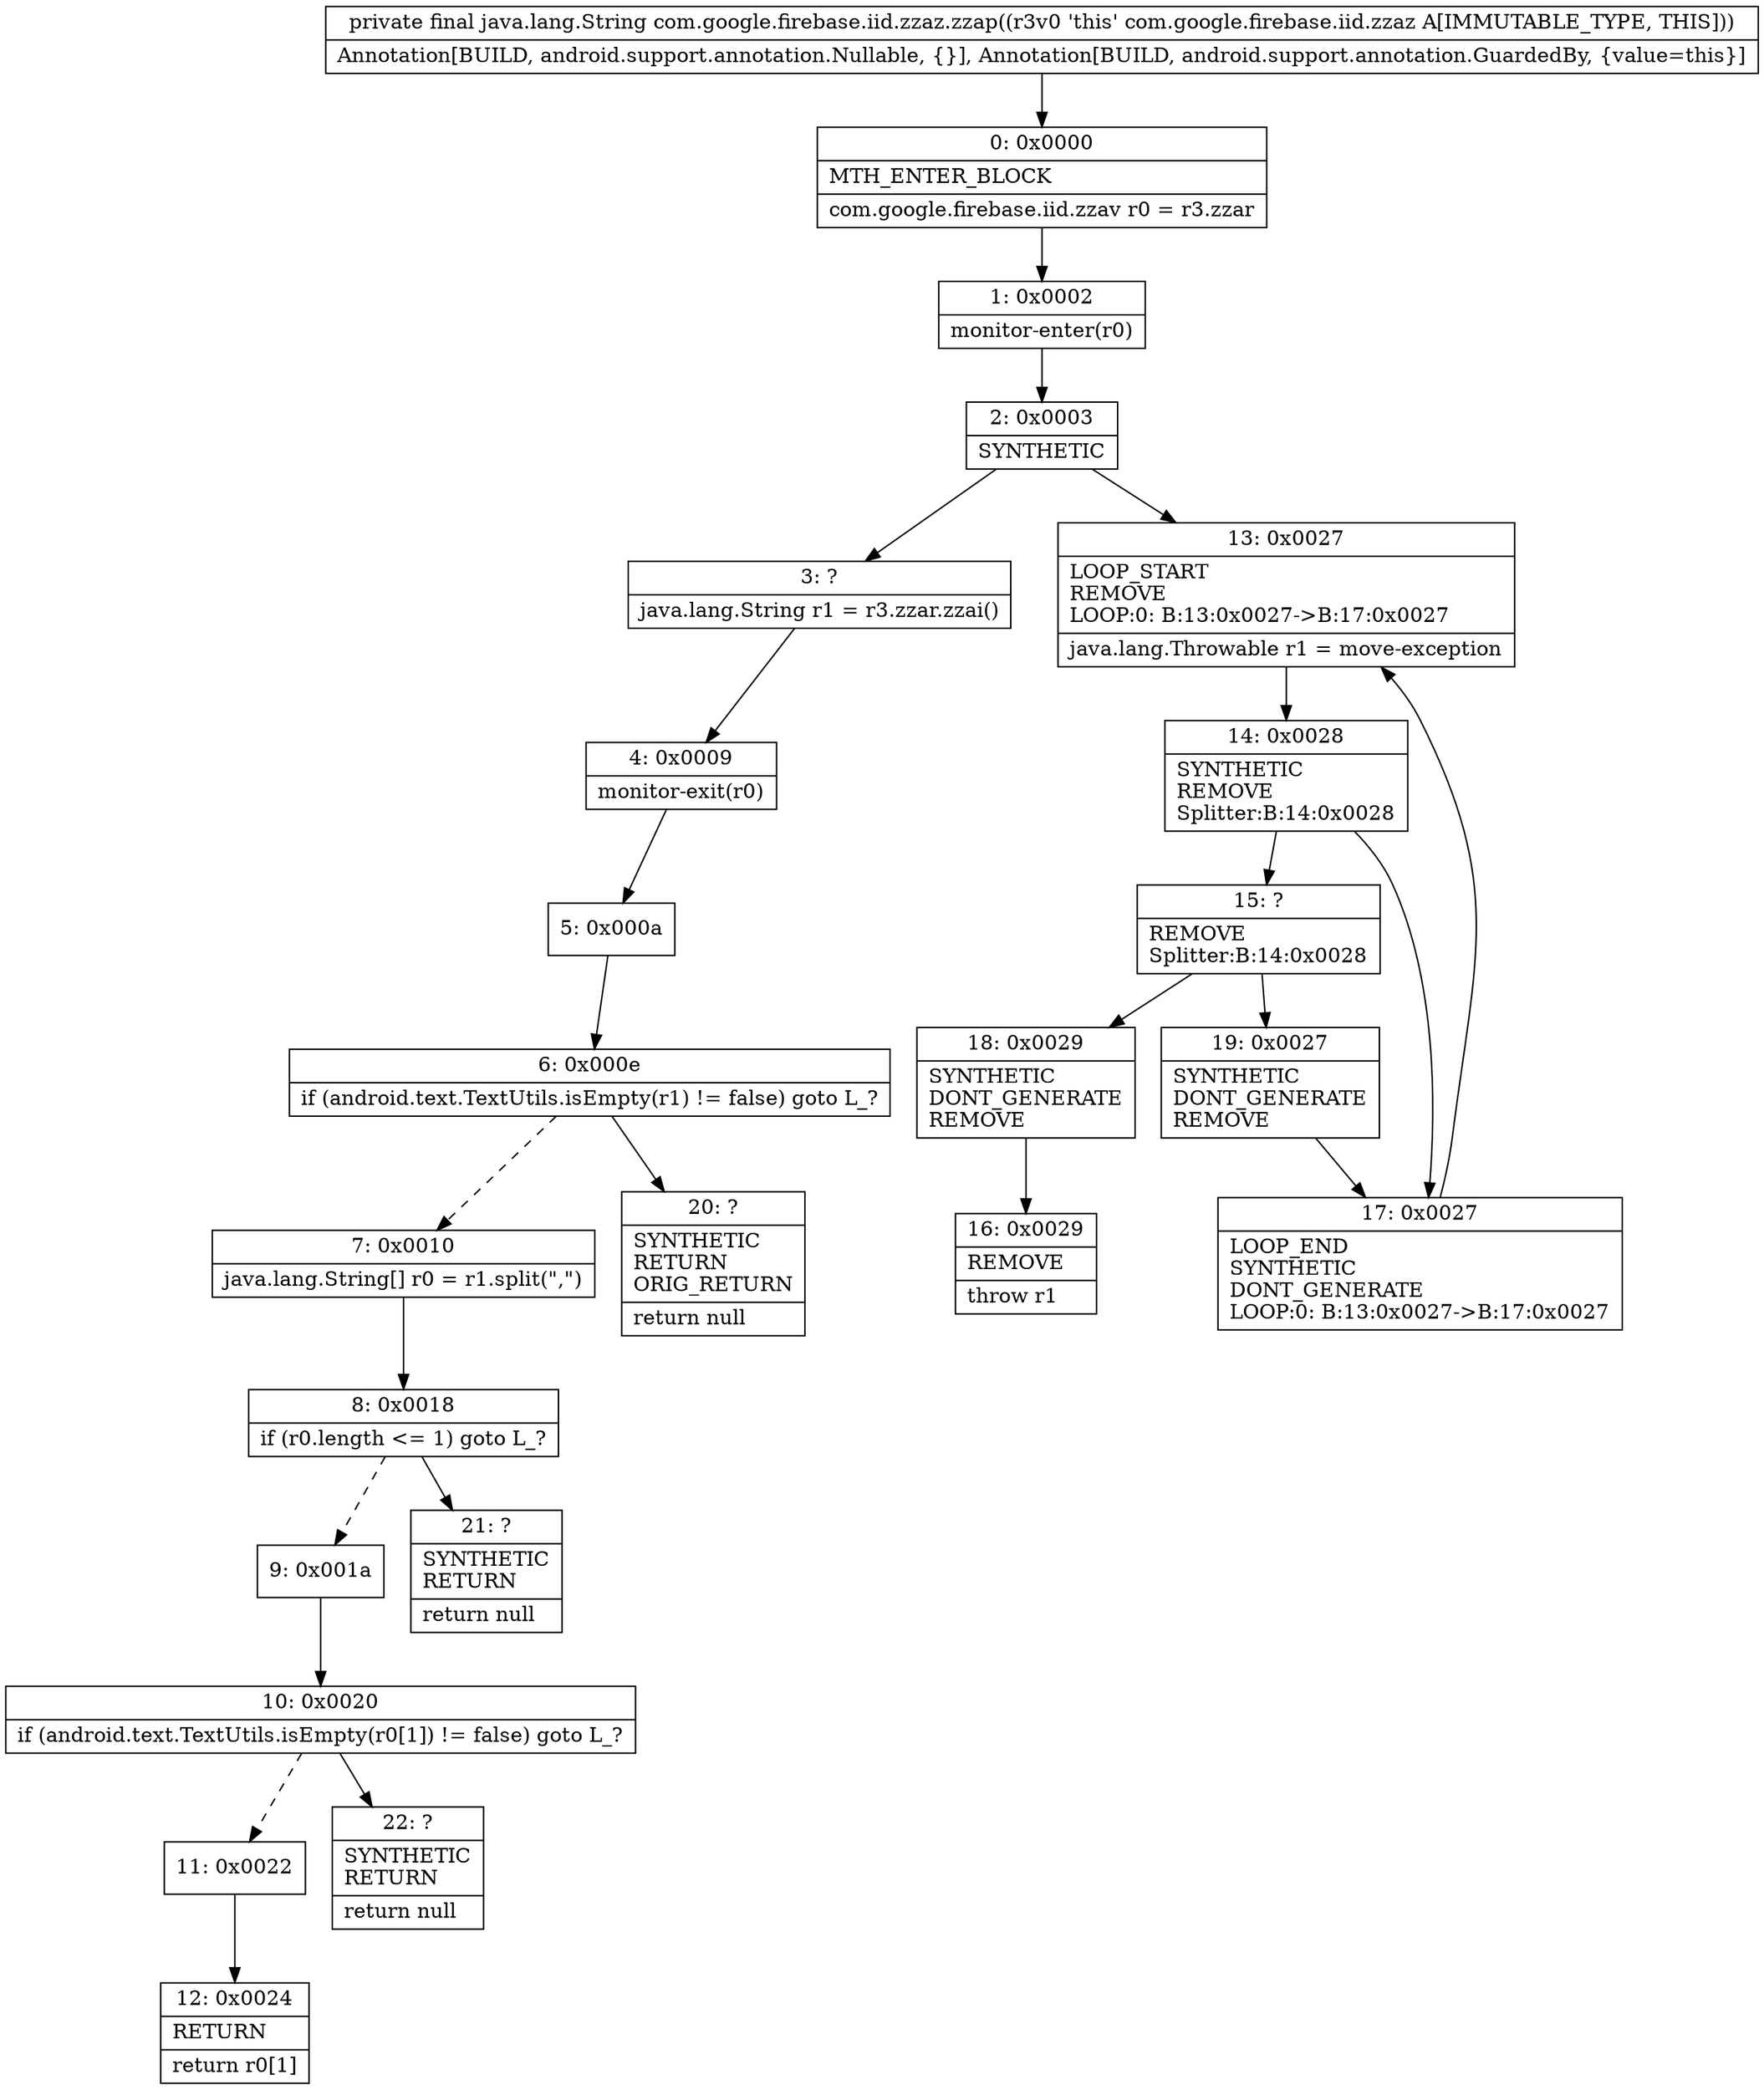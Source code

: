 digraph "CFG forcom.google.firebase.iid.zzaz.zzap()Ljava\/lang\/String;" {
Node_0 [shape=record,label="{0\:\ 0x0000|MTH_ENTER_BLOCK\l|com.google.firebase.iid.zzav r0 = r3.zzar\l}"];
Node_1 [shape=record,label="{1\:\ 0x0002|monitor\-enter(r0)\l}"];
Node_2 [shape=record,label="{2\:\ 0x0003|SYNTHETIC\l}"];
Node_3 [shape=record,label="{3\:\ ?|java.lang.String r1 = r3.zzar.zzai()\l}"];
Node_4 [shape=record,label="{4\:\ 0x0009|monitor\-exit(r0)\l}"];
Node_5 [shape=record,label="{5\:\ 0x000a}"];
Node_6 [shape=record,label="{6\:\ 0x000e|if (android.text.TextUtils.isEmpty(r1) != false) goto L_?\l}"];
Node_7 [shape=record,label="{7\:\ 0x0010|java.lang.String[] r0 = r1.split(\",\")\l}"];
Node_8 [shape=record,label="{8\:\ 0x0018|if (r0.length \<= 1) goto L_?\l}"];
Node_9 [shape=record,label="{9\:\ 0x001a}"];
Node_10 [shape=record,label="{10\:\ 0x0020|if (android.text.TextUtils.isEmpty(r0[1]) != false) goto L_?\l}"];
Node_11 [shape=record,label="{11\:\ 0x0022}"];
Node_12 [shape=record,label="{12\:\ 0x0024|RETURN\l|return r0[1]\l}"];
Node_13 [shape=record,label="{13\:\ 0x0027|LOOP_START\lREMOVE\lLOOP:0: B:13:0x0027\-\>B:17:0x0027\l|java.lang.Throwable r1 = move\-exception\l}"];
Node_14 [shape=record,label="{14\:\ 0x0028|SYNTHETIC\lREMOVE\lSplitter:B:14:0x0028\l}"];
Node_15 [shape=record,label="{15\:\ ?|REMOVE\lSplitter:B:14:0x0028\l}"];
Node_16 [shape=record,label="{16\:\ 0x0029|REMOVE\l|throw r1\l}"];
Node_17 [shape=record,label="{17\:\ 0x0027|LOOP_END\lSYNTHETIC\lDONT_GENERATE\lLOOP:0: B:13:0x0027\-\>B:17:0x0027\l}"];
Node_18 [shape=record,label="{18\:\ 0x0029|SYNTHETIC\lDONT_GENERATE\lREMOVE\l}"];
Node_19 [shape=record,label="{19\:\ 0x0027|SYNTHETIC\lDONT_GENERATE\lREMOVE\l}"];
Node_20 [shape=record,label="{20\:\ ?|SYNTHETIC\lRETURN\lORIG_RETURN\l|return null\l}"];
Node_21 [shape=record,label="{21\:\ ?|SYNTHETIC\lRETURN\l|return null\l}"];
Node_22 [shape=record,label="{22\:\ ?|SYNTHETIC\lRETURN\l|return null\l}"];
MethodNode[shape=record,label="{private final java.lang.String com.google.firebase.iid.zzaz.zzap((r3v0 'this' com.google.firebase.iid.zzaz A[IMMUTABLE_TYPE, THIS]))  | Annotation[BUILD, android.support.annotation.Nullable, \{\}], Annotation[BUILD, android.support.annotation.GuardedBy, \{value=this\}]\l}"];
MethodNode -> Node_0;
Node_0 -> Node_1;
Node_1 -> Node_2;
Node_2 -> Node_3;
Node_2 -> Node_13;
Node_3 -> Node_4;
Node_4 -> Node_5;
Node_5 -> Node_6;
Node_6 -> Node_7[style=dashed];
Node_6 -> Node_20;
Node_7 -> Node_8;
Node_8 -> Node_9[style=dashed];
Node_8 -> Node_21;
Node_9 -> Node_10;
Node_10 -> Node_11[style=dashed];
Node_10 -> Node_22;
Node_11 -> Node_12;
Node_13 -> Node_14;
Node_14 -> Node_15;
Node_14 -> Node_17;
Node_15 -> Node_18;
Node_15 -> Node_19;
Node_17 -> Node_13;
Node_18 -> Node_16;
Node_19 -> Node_17;
}

